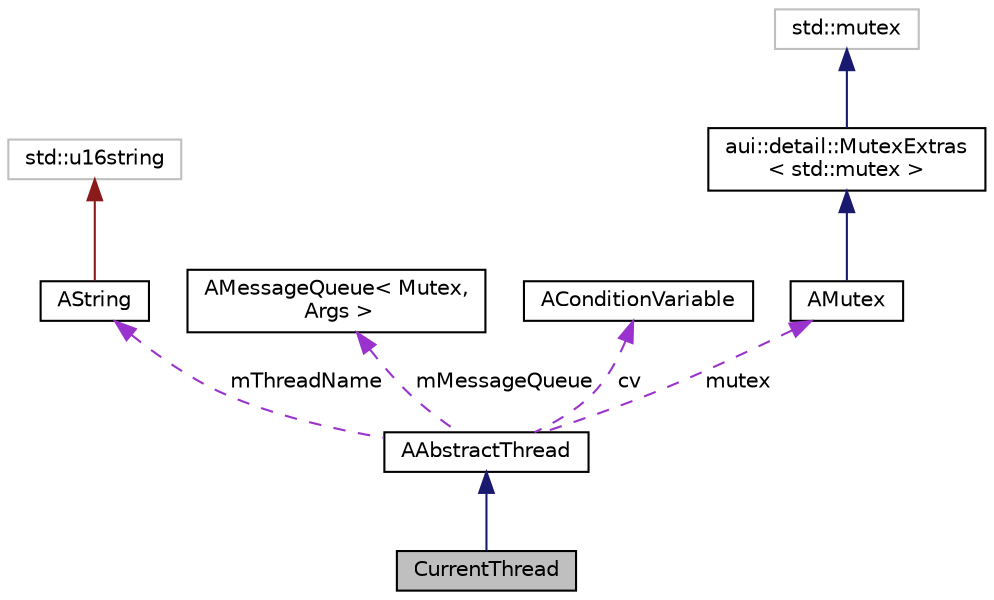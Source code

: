 digraph "CurrentThread"
{
 // LATEX_PDF_SIZE
  edge [fontname="Helvetica",fontsize="10",labelfontname="Helvetica",labelfontsize="10"];
  node [fontname="Helvetica",fontsize="10",shape=record];
  Node1 [label="CurrentThread",height=0.2,width=0.4,color="black", fillcolor="grey75", style="filled", fontcolor="black",tooltip=" "];
  Node2 -> Node1 [dir="back",color="midnightblue",fontsize="10",style="solid",fontname="Helvetica"];
  Node2 [label="AAbstractThread",height=0.2,width=0.4,color="black", fillcolor="white", style="filled",URL="$classAAbstractThread.html",tooltip="Represents an abstract thread. Not all threads are created through AThread - these are interfaced wit..."];
  Node3 -> Node2 [dir="back",color="darkorchid3",fontsize="10",style="dashed",label=" mThreadName" ,fontname="Helvetica"];
  Node3 [label="AString",height=0.2,width=0.4,color="black", fillcolor="white", style="filled",URL="$classAString.html",tooltip="Represents a Unicode character string."];
  Node4 -> Node3 [dir="back",color="firebrick4",fontsize="10",style="solid",fontname="Helvetica"];
  Node4 [label="std::u16string",height=0.2,width=0.4,color="grey75", fillcolor="white", style="filled",tooltip=" "];
  Node5 -> Node2 [dir="back",color="darkorchid3",fontsize="10",style="dashed",label=" mMessageQueue" ,fontname="Helvetica"];
  Node5 [label="AMessageQueue\< Mutex,\l Args \>",height=0.2,width=0.4,color="black", fillcolor="white", style="filled",URL="$classAMessageQueue.html",tooltip="Universal thread-safe message (callback) queue implementation."];
  Node6 -> Node2 [dir="back",color="darkorchid3",fontsize="10",style="dashed",label=" cv" ,fontname="Helvetica"];
  Node6 [label="AConditionVariable",height=0.2,width=0.4,color="black", fillcolor="white", style="filled",URL="$classAConditionVariable.html",tooltip="Represents a condition variable."];
  Node7 -> Node2 [dir="back",color="darkorchid3",fontsize="10",style="dashed",label=" mutex" ,fontname="Helvetica"];
  Node7 [label="AMutex",height=0.2,width=0.4,color="black", fillcolor="white", style="filled",URL="$structAMutex.html",tooltip="Basic syscall-based synchronization primitive."];
  Node8 -> Node7 [dir="back",color="midnightblue",fontsize="10",style="solid",fontname="Helvetica"];
  Node8 [label="aui::detail::MutexExtras\l\< std::mutex \>",height=0.2,width=0.4,color="black", fillcolor="white", style="filled",URL="$structaui_1_1detail_1_1MutexExtras.html",tooltip=" "];
  Node9 -> Node8 [dir="back",color="midnightblue",fontsize="10",style="solid",fontname="Helvetica"];
  Node9 [label="std::mutex",height=0.2,width=0.4,color="grey75", fillcolor="white", style="filled",tooltip=" "];
}
